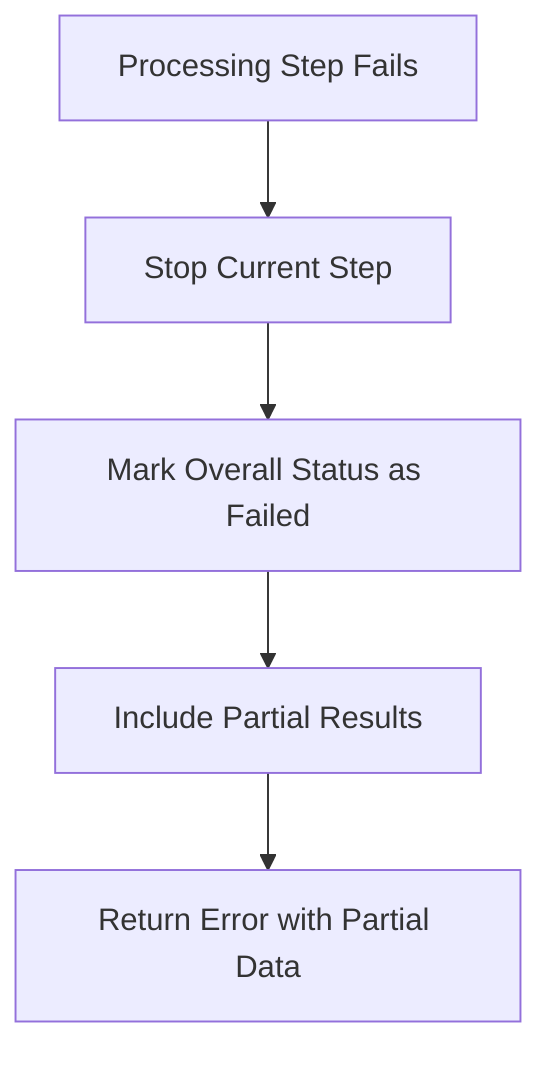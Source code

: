 graph TD
    A[Processing Step Fails] --> B[Stop Current Step]
    B --> C[Mark Overall Status as Failed]  
    C --> D[Include Partial Results]
    D --> E[Return Error with Partial Data]